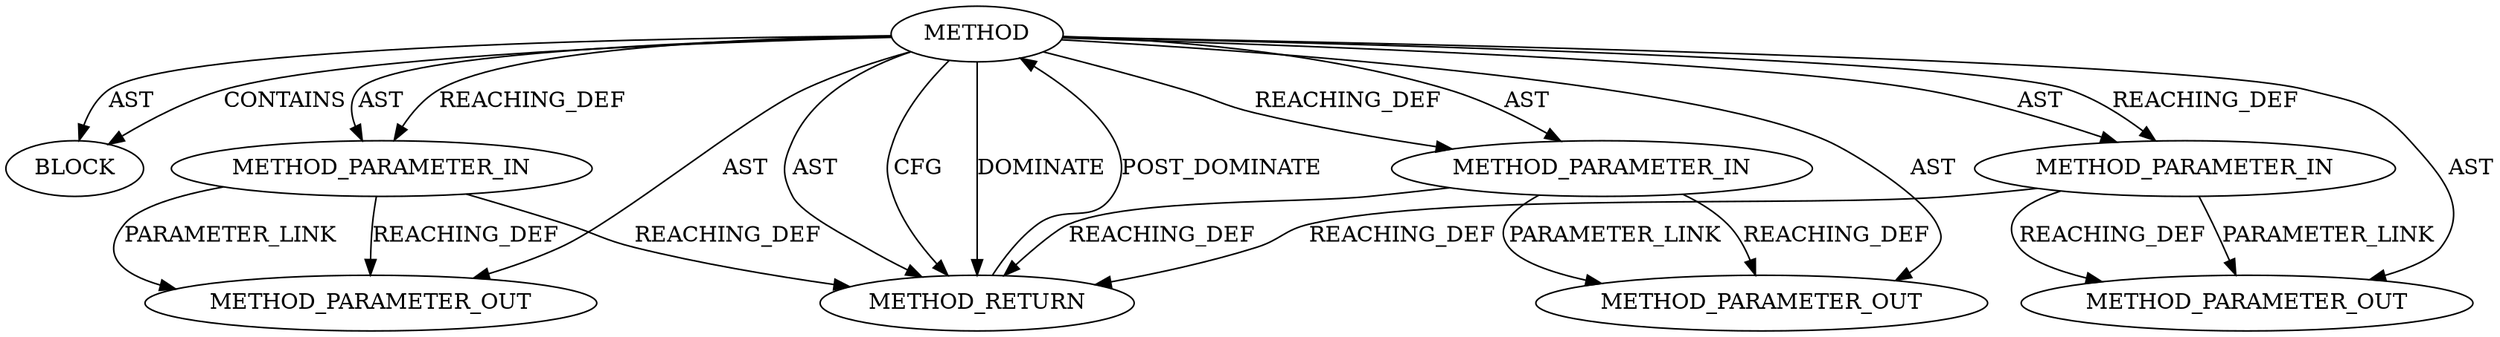 digraph {
  25466 [label=BLOCK ORDER=1 ARGUMENT_INDEX=1 CODE="<empty>" TYPE_FULL_NAME="ANY"]
  25463 [label=METHOD_PARAMETER_IN ORDER=1 CODE="p1" IS_VARIADIC=false TYPE_FULL_NAME="ANY" EVALUATION_STRATEGY="BY_VALUE" INDEX=1 NAME="p1"]
  27194 [label=METHOD_PARAMETER_OUT ORDER=2 CODE="p2" IS_VARIADIC=false TYPE_FULL_NAME="ANY" EVALUATION_STRATEGY="BY_VALUE" INDEX=2 NAME="p2"]
  25462 [label=METHOD AST_PARENT_TYPE="NAMESPACE_BLOCK" AST_PARENT_FULL_NAME="<global>" ORDER=0 CODE="<empty>" FULL_NAME="EVP_DigestUpdate" IS_EXTERNAL=true FILENAME="<empty>" SIGNATURE="" NAME="EVP_DigestUpdate"]
  25464 [label=METHOD_PARAMETER_IN ORDER=2 CODE="p2" IS_VARIADIC=false TYPE_FULL_NAME="ANY" EVALUATION_STRATEGY="BY_VALUE" INDEX=2 NAME="p2"]
  27193 [label=METHOD_PARAMETER_OUT ORDER=1 CODE="p1" IS_VARIADIC=false TYPE_FULL_NAME="ANY" EVALUATION_STRATEGY="BY_VALUE" INDEX=1 NAME="p1"]
  25465 [label=METHOD_PARAMETER_IN ORDER=3 CODE="p3" IS_VARIADIC=false TYPE_FULL_NAME="ANY" EVALUATION_STRATEGY="BY_VALUE" INDEX=3 NAME="p3"]
  27195 [label=METHOD_PARAMETER_OUT ORDER=3 CODE="p3" IS_VARIADIC=false TYPE_FULL_NAME="ANY" EVALUATION_STRATEGY="BY_VALUE" INDEX=3 NAME="p3"]
  25467 [label=METHOD_RETURN ORDER=2 CODE="RET" TYPE_FULL_NAME="ANY" EVALUATION_STRATEGY="BY_VALUE"]
  25462 -> 25465 [label=AST ]
  25464 -> 27194 [label=REACHING_DEF VARIABLE="p2"]
  25462 -> 25466 [label=AST ]
  25465 -> 27195 [label=PARAMETER_LINK ]
  25462 -> 25464 [label=AST ]
  25463 -> 27193 [label=PARAMETER_LINK ]
  25465 -> 25467 [label=REACHING_DEF VARIABLE="p3"]
  25462 -> 25465 [label=REACHING_DEF VARIABLE=""]
  25462 -> 27195 [label=AST ]
  25464 -> 25467 [label=REACHING_DEF VARIABLE="p2"]
  25462 -> 27194 [label=AST ]
  25467 -> 25462 [label=POST_DOMINATE ]
  25465 -> 27195 [label=REACHING_DEF VARIABLE="p3"]
  25463 -> 27193 [label=REACHING_DEF VARIABLE="p1"]
  25462 -> 25467 [label=AST ]
  25462 -> 25464 [label=REACHING_DEF VARIABLE=""]
  25462 -> 25466 [label=CONTAINS ]
  25462 -> 25467 [label=CFG ]
  25462 -> 25463 [label=AST ]
  25464 -> 27194 [label=PARAMETER_LINK ]
  25462 -> 25463 [label=REACHING_DEF VARIABLE=""]
  25462 -> 27193 [label=AST ]
  25463 -> 25467 [label=REACHING_DEF VARIABLE="p1"]
  25462 -> 25467 [label=DOMINATE ]
}
